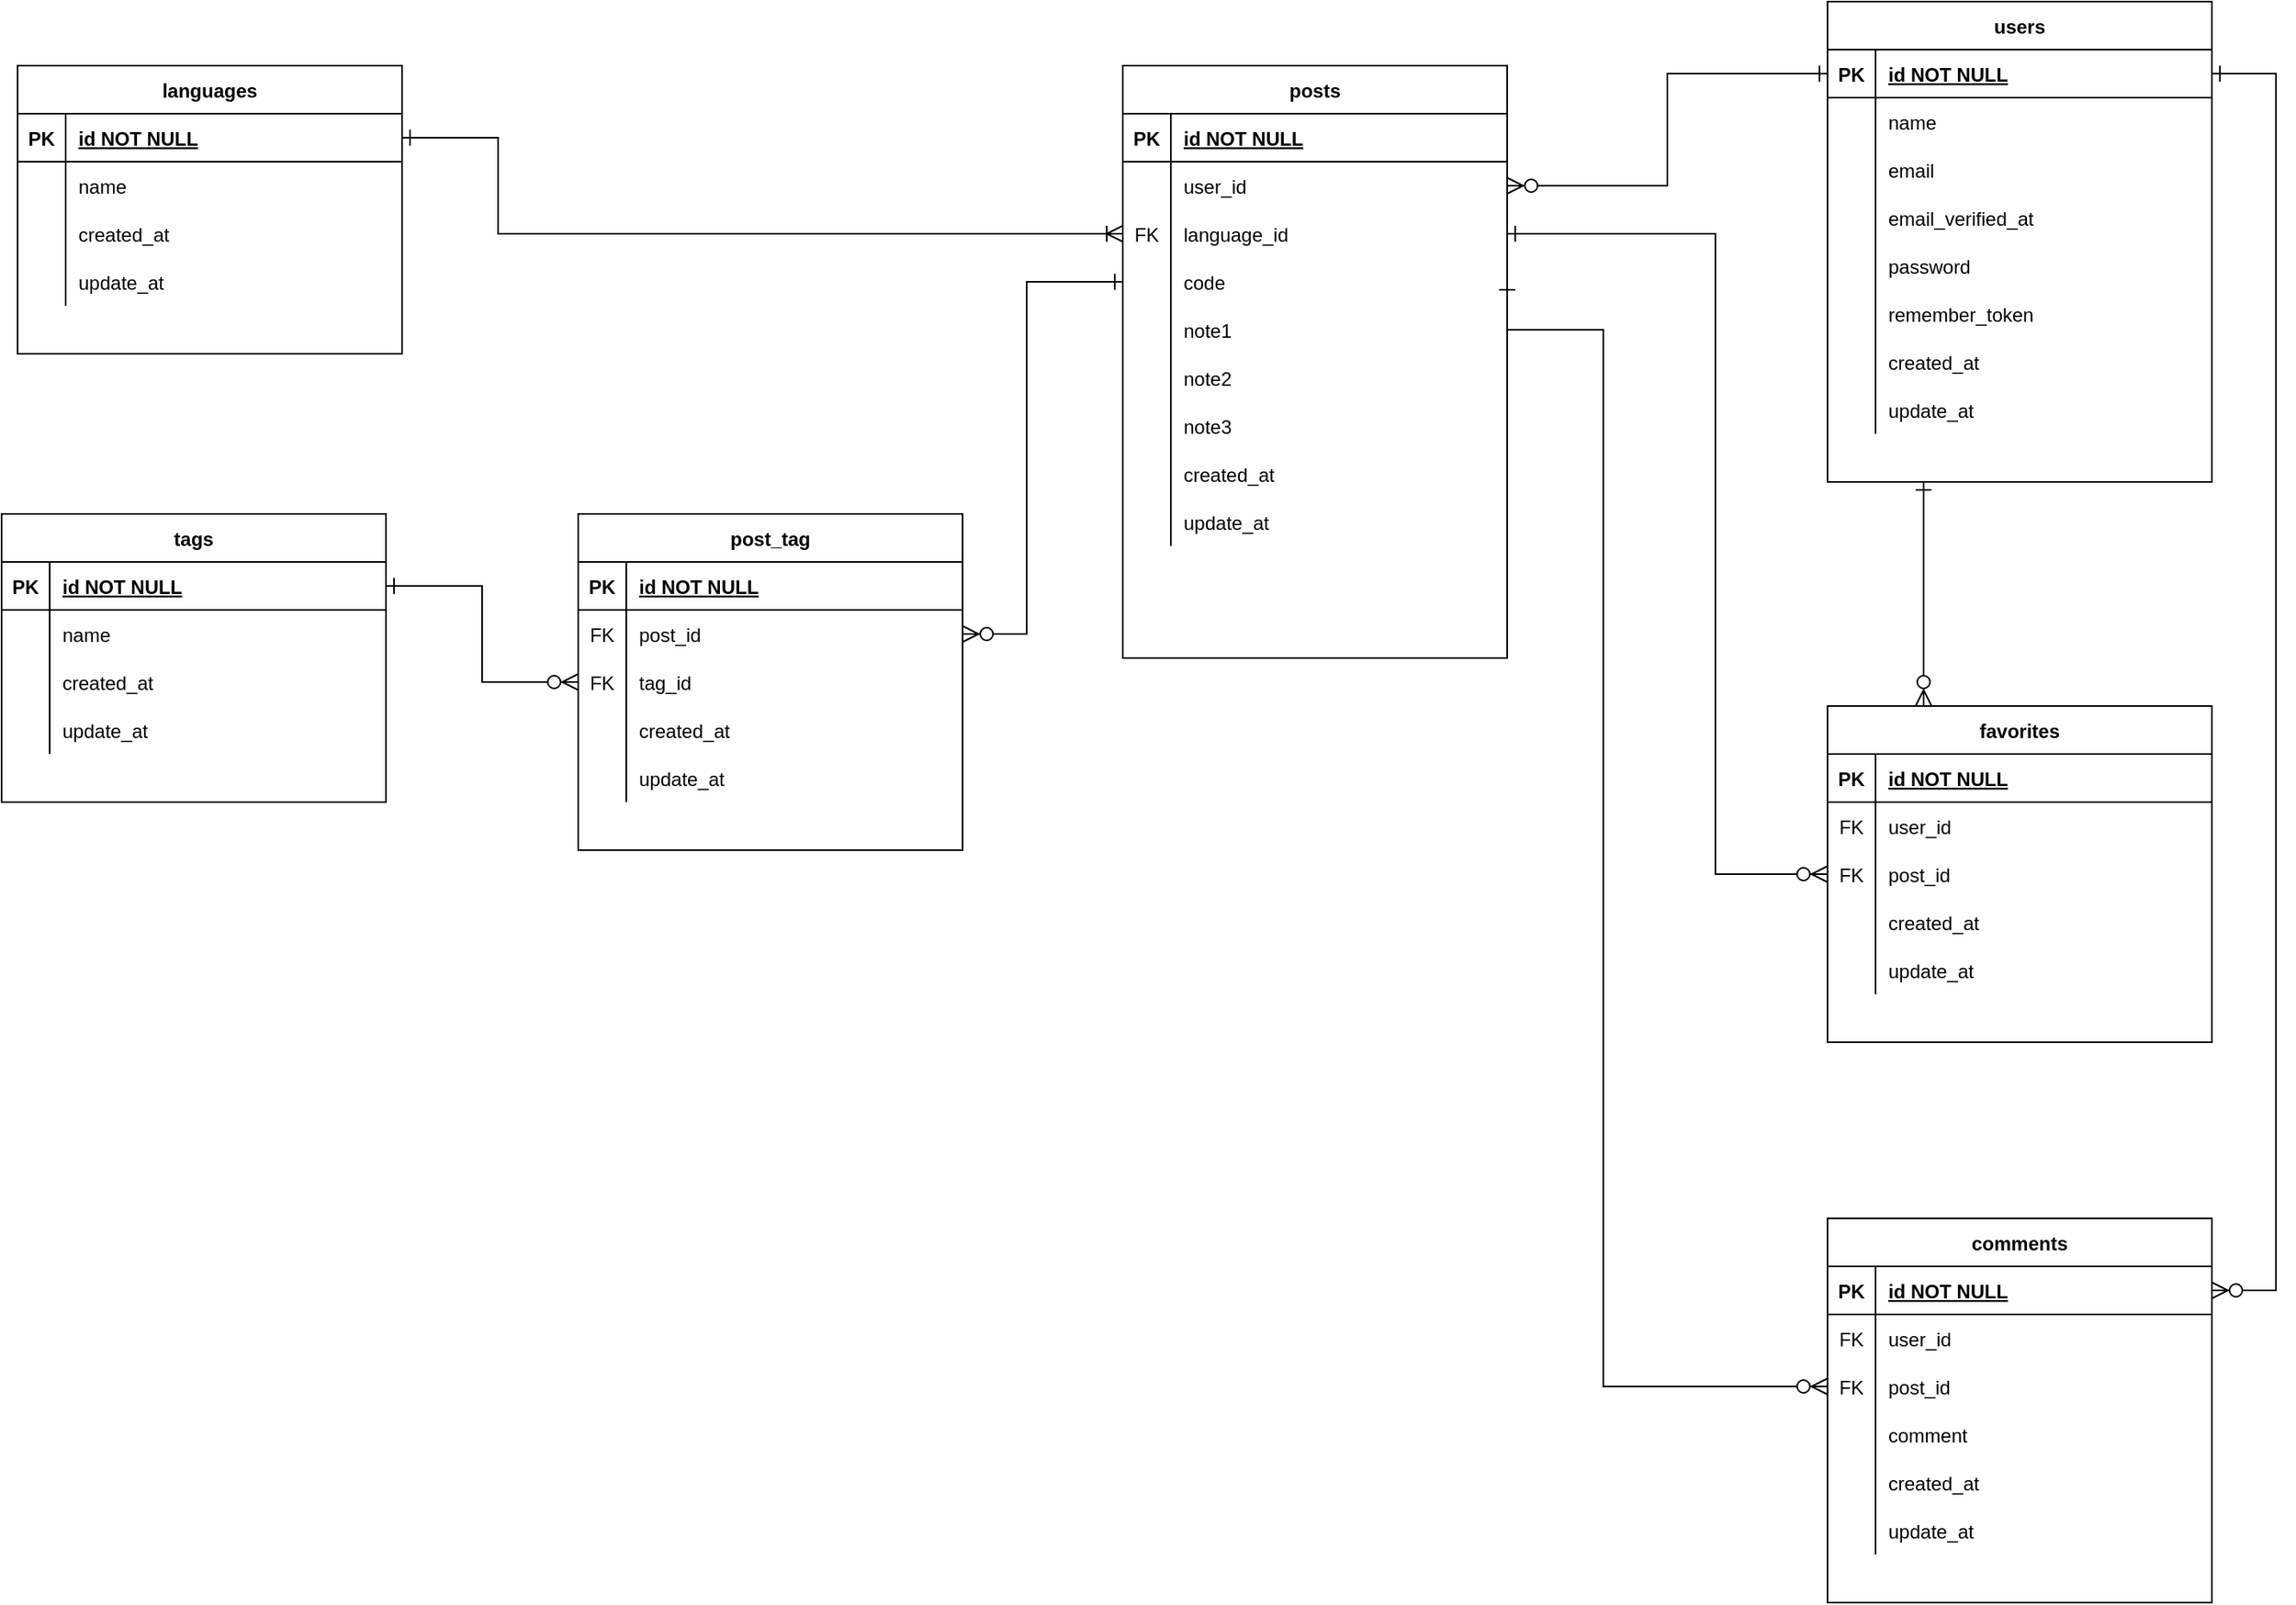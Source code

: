 <mxfile version="14.9.8" type="github">
  <diagram id="R2lEEEUBdFMjLlhIrx00" name="Page-1">
    <mxGraphModel dx="1259" dy="889" grid="1" gridSize="10" guides="1" tooltips="1" connect="1" arrows="1" fold="1" page="1" pageScale="1" pageWidth="3300" pageHeight="4681" math="0" shadow="0" extFonts="Permanent Marker^https://fonts.googleapis.com/css?family=Permanent+Marker">
      <root>
        <mxCell id="0" />
        <mxCell id="1" parent="0" />
        <mxCell id="luMNdFq9stzjh2Ka0eHw-7" value="posts" style="shape=table;startSize=30;container=1;collapsible=1;childLayout=tableLayout;fixedRows=1;rowLines=0;fontStyle=1;align=center;resizeLast=1;" parent="1" vertex="1">
          <mxGeometry x="740" y="80" width="240" height="370" as="geometry" />
        </mxCell>
        <mxCell id="luMNdFq9stzjh2Ka0eHw-8" value="" style="shape=partialRectangle;collapsible=0;dropTarget=0;pointerEvents=0;fillColor=none;points=[[0,0.5],[1,0.5]];portConstraint=eastwest;top=0;left=0;right=0;bottom=1;" parent="luMNdFq9stzjh2Ka0eHw-7" vertex="1">
          <mxGeometry y="30" width="240" height="30" as="geometry" />
        </mxCell>
        <mxCell id="luMNdFq9stzjh2Ka0eHw-9" value="PK" style="shape=partialRectangle;overflow=hidden;connectable=0;fillColor=none;top=0;left=0;bottom=0;right=0;fontStyle=1;" parent="luMNdFq9stzjh2Ka0eHw-8" vertex="1">
          <mxGeometry width="30" height="30" as="geometry" />
        </mxCell>
        <mxCell id="luMNdFq9stzjh2Ka0eHw-10" value="id NOT NULL " style="shape=partialRectangle;overflow=hidden;connectable=0;fillColor=none;top=0;left=0;bottom=0;right=0;align=left;spacingLeft=6;fontStyle=5;" parent="luMNdFq9stzjh2Ka0eHw-8" vertex="1">
          <mxGeometry x="30" width="210" height="30" as="geometry" />
        </mxCell>
        <mxCell id="luMNdFq9stzjh2Ka0eHw-11" value="" style="shape=partialRectangle;collapsible=0;dropTarget=0;pointerEvents=0;fillColor=none;points=[[0,0.5],[1,0.5]];portConstraint=eastwest;top=0;left=0;right=0;bottom=0;" parent="luMNdFq9stzjh2Ka0eHw-7" vertex="1">
          <mxGeometry y="60" width="240" height="30" as="geometry" />
        </mxCell>
        <mxCell id="luMNdFq9stzjh2Ka0eHw-12" value="" style="shape=partialRectangle;overflow=hidden;connectable=0;fillColor=none;top=0;left=0;bottom=0;right=0;" parent="luMNdFq9stzjh2Ka0eHw-11" vertex="1">
          <mxGeometry width="30" height="30" as="geometry" />
        </mxCell>
        <mxCell id="luMNdFq9stzjh2Ka0eHw-13" value="user_id" style="shape=partialRectangle;overflow=hidden;connectable=0;fillColor=none;top=0;left=0;bottom=0;right=0;align=left;spacingLeft=6;" parent="luMNdFq9stzjh2Ka0eHw-11" vertex="1">
          <mxGeometry x="30" width="210" height="30" as="geometry" />
        </mxCell>
        <mxCell id="8IFWMhZdPjhICzUcixx3-1" value="" style="shape=partialRectangle;collapsible=0;dropTarget=0;pointerEvents=0;fillColor=none;points=[[0,0.5],[1,0.5]];portConstraint=eastwest;top=0;left=0;right=0;bottom=0;" parent="luMNdFq9stzjh2Ka0eHw-7" vertex="1">
          <mxGeometry y="90" width="240" height="30" as="geometry" />
        </mxCell>
        <mxCell id="8IFWMhZdPjhICzUcixx3-2" value="FK" style="shape=partialRectangle;overflow=hidden;connectable=0;fillColor=none;top=0;left=0;bottom=0;right=0;" parent="8IFWMhZdPjhICzUcixx3-1" vertex="1">
          <mxGeometry width="30" height="30" as="geometry" />
        </mxCell>
        <mxCell id="8IFWMhZdPjhICzUcixx3-3" value="language_id" style="shape=partialRectangle;overflow=hidden;connectable=0;fillColor=none;top=0;left=0;bottom=0;right=0;align=left;spacingLeft=6;" parent="8IFWMhZdPjhICzUcixx3-1" vertex="1">
          <mxGeometry x="30" width="210" height="30" as="geometry" />
        </mxCell>
        <mxCell id="QqjxY-3kE29Jugi3b9Gs-2" value="" style="shape=partialRectangle;collapsible=0;dropTarget=0;pointerEvents=0;fillColor=none;points=[[0,0.5],[1,0.5]];portConstraint=eastwest;top=0;left=0;right=0;bottom=0;" parent="luMNdFq9stzjh2Ka0eHw-7" vertex="1">
          <mxGeometry y="120" width="240" height="30" as="geometry" />
        </mxCell>
        <mxCell id="QqjxY-3kE29Jugi3b9Gs-3" value="" style="shape=partialRectangle;overflow=hidden;connectable=0;fillColor=none;top=0;left=0;bottom=0;right=0;" parent="QqjxY-3kE29Jugi3b9Gs-2" vertex="1">
          <mxGeometry width="30" height="30" as="geometry" />
        </mxCell>
        <mxCell id="QqjxY-3kE29Jugi3b9Gs-4" value="code" style="shape=partialRectangle;overflow=hidden;connectable=0;fillColor=none;top=0;left=0;bottom=0;right=0;align=left;spacingLeft=6;" parent="QqjxY-3kE29Jugi3b9Gs-2" vertex="1">
          <mxGeometry x="30" width="210" height="30" as="geometry" />
        </mxCell>
        <mxCell id="Wk771OZpYG29FUg7qJ3q-38" value="" style="shape=partialRectangle;collapsible=0;dropTarget=0;pointerEvents=0;fillColor=none;points=[[0,0.5],[1,0.5]];portConstraint=eastwest;top=0;left=0;right=0;bottom=0;" vertex="1" parent="luMNdFq9stzjh2Ka0eHw-7">
          <mxGeometry y="150" width="240" height="30" as="geometry" />
        </mxCell>
        <mxCell id="Wk771OZpYG29FUg7qJ3q-39" value="" style="shape=partialRectangle;overflow=hidden;connectable=0;fillColor=none;top=0;left=0;bottom=0;right=0;" vertex="1" parent="Wk771OZpYG29FUg7qJ3q-38">
          <mxGeometry width="30" height="30" as="geometry" />
        </mxCell>
        <mxCell id="Wk771OZpYG29FUg7qJ3q-40" value="note1" style="shape=partialRectangle;overflow=hidden;connectable=0;fillColor=none;top=0;left=0;bottom=0;right=0;align=left;spacingLeft=6;" vertex="1" parent="Wk771OZpYG29FUg7qJ3q-38">
          <mxGeometry x="30" width="210" height="30" as="geometry" />
        </mxCell>
        <mxCell id="Wk771OZpYG29FUg7qJ3q-71" value="" style="shape=partialRectangle;collapsible=0;dropTarget=0;pointerEvents=0;fillColor=none;points=[[0,0.5],[1,0.5]];portConstraint=eastwest;top=0;left=0;right=0;bottom=0;" vertex="1" parent="luMNdFq9stzjh2Ka0eHw-7">
          <mxGeometry y="180" width="240" height="30" as="geometry" />
        </mxCell>
        <mxCell id="Wk771OZpYG29FUg7qJ3q-72" value="" style="shape=partialRectangle;overflow=hidden;connectable=0;fillColor=none;top=0;left=0;bottom=0;right=0;" vertex="1" parent="Wk771OZpYG29FUg7qJ3q-71">
          <mxGeometry width="30" height="30" as="geometry" />
        </mxCell>
        <mxCell id="Wk771OZpYG29FUg7qJ3q-73" value="note2" style="shape=partialRectangle;overflow=hidden;connectable=0;fillColor=none;top=0;left=0;bottom=0;right=0;align=left;spacingLeft=6;" vertex="1" parent="Wk771OZpYG29FUg7qJ3q-71">
          <mxGeometry x="30" width="210" height="30" as="geometry" />
        </mxCell>
        <mxCell id="Wk771OZpYG29FUg7qJ3q-74" value="" style="shape=partialRectangle;collapsible=0;dropTarget=0;pointerEvents=0;fillColor=none;points=[[0,0.5],[1,0.5]];portConstraint=eastwest;top=0;left=0;right=0;bottom=0;" vertex="1" parent="luMNdFq9stzjh2Ka0eHw-7">
          <mxGeometry y="210" width="240" height="30" as="geometry" />
        </mxCell>
        <mxCell id="Wk771OZpYG29FUg7qJ3q-75" value="" style="shape=partialRectangle;overflow=hidden;connectable=0;fillColor=none;top=0;left=0;bottom=0;right=0;" vertex="1" parent="Wk771OZpYG29FUg7qJ3q-74">
          <mxGeometry width="30" height="30" as="geometry" />
        </mxCell>
        <mxCell id="Wk771OZpYG29FUg7qJ3q-76" value="note3" style="shape=partialRectangle;overflow=hidden;connectable=0;fillColor=none;top=0;left=0;bottom=0;right=0;align=left;spacingLeft=6;" vertex="1" parent="Wk771OZpYG29FUg7qJ3q-74">
          <mxGeometry x="30" width="210" height="30" as="geometry" />
        </mxCell>
        <mxCell id="Wk771OZpYG29FUg7qJ3q-41" value="" style="shape=partialRectangle;collapsible=0;dropTarget=0;pointerEvents=0;fillColor=none;points=[[0,0.5],[1,0.5]];portConstraint=eastwest;top=0;left=0;right=0;bottom=0;" vertex="1" parent="luMNdFq9stzjh2Ka0eHw-7">
          <mxGeometry y="240" width="240" height="30" as="geometry" />
        </mxCell>
        <mxCell id="Wk771OZpYG29FUg7qJ3q-42" value="" style="shape=partialRectangle;overflow=hidden;connectable=0;fillColor=none;top=0;left=0;bottom=0;right=0;" vertex="1" parent="Wk771OZpYG29FUg7qJ3q-41">
          <mxGeometry width="30" height="30" as="geometry" />
        </mxCell>
        <mxCell id="Wk771OZpYG29FUg7qJ3q-43" value="created_at" style="shape=partialRectangle;overflow=hidden;connectable=0;fillColor=none;top=0;left=0;bottom=0;right=0;align=left;spacingLeft=6;" vertex="1" parent="Wk771OZpYG29FUg7qJ3q-41">
          <mxGeometry x="30" width="210" height="30" as="geometry" />
        </mxCell>
        <mxCell id="QqjxY-3kE29Jugi3b9Gs-5" value="" style="shape=partialRectangle;collapsible=0;dropTarget=0;pointerEvents=0;fillColor=none;points=[[0,0.5],[1,0.5]];portConstraint=eastwest;top=0;left=0;right=0;bottom=0;" parent="luMNdFq9stzjh2Ka0eHw-7" vertex="1">
          <mxGeometry y="270" width="240" height="30" as="geometry" />
        </mxCell>
        <mxCell id="QqjxY-3kE29Jugi3b9Gs-6" value="" style="shape=partialRectangle;overflow=hidden;connectable=0;fillColor=none;top=0;left=0;bottom=0;right=0;" parent="QqjxY-3kE29Jugi3b9Gs-5" vertex="1">
          <mxGeometry width="30" height="30" as="geometry" />
        </mxCell>
        <mxCell id="QqjxY-3kE29Jugi3b9Gs-7" value="update_at" style="shape=partialRectangle;overflow=hidden;connectable=0;fillColor=none;top=0;left=0;bottom=0;right=0;align=left;spacingLeft=6;" parent="QqjxY-3kE29Jugi3b9Gs-5" vertex="1">
          <mxGeometry x="30" width="210" height="30" as="geometry" />
        </mxCell>
        <mxCell id="QqjxY-3kE29Jugi3b9Gs-77" value="favorites" style="shape=table;startSize=30;container=1;collapsible=1;childLayout=tableLayout;fixedRows=1;rowLines=0;fontStyle=1;align=center;resizeLast=1;" parent="1" vertex="1">
          <mxGeometry x="1180" y="480" width="240" height="210" as="geometry" />
        </mxCell>
        <mxCell id="QqjxY-3kE29Jugi3b9Gs-78" value="" style="shape=partialRectangle;collapsible=0;dropTarget=0;pointerEvents=0;fillColor=none;top=0;left=0;bottom=1;right=0;points=[[0,0.5],[1,0.5]];portConstraint=eastwest;" parent="QqjxY-3kE29Jugi3b9Gs-77" vertex="1">
          <mxGeometry y="30" width="240" height="30" as="geometry" />
        </mxCell>
        <mxCell id="QqjxY-3kE29Jugi3b9Gs-79" value="PK" style="shape=partialRectangle;connectable=0;fillColor=none;top=0;left=0;bottom=0;right=0;fontStyle=1;overflow=hidden;" parent="QqjxY-3kE29Jugi3b9Gs-78" vertex="1">
          <mxGeometry width="30" height="30" as="geometry" />
        </mxCell>
        <mxCell id="QqjxY-3kE29Jugi3b9Gs-80" value="id NOT NULL" style="shape=partialRectangle;connectable=0;fillColor=none;top=0;left=0;bottom=0;right=0;align=left;spacingLeft=6;fontStyle=5;overflow=hidden;" parent="QqjxY-3kE29Jugi3b9Gs-78" vertex="1">
          <mxGeometry x="30" width="210" height="30" as="geometry" />
        </mxCell>
        <mxCell id="QqjxY-3kE29Jugi3b9Gs-81" value="" style="shape=partialRectangle;collapsible=0;dropTarget=0;pointerEvents=0;fillColor=none;top=0;left=0;bottom=0;right=0;points=[[0,0.5],[1,0.5]];portConstraint=eastwest;" parent="QqjxY-3kE29Jugi3b9Gs-77" vertex="1">
          <mxGeometry y="60" width="240" height="30" as="geometry" />
        </mxCell>
        <mxCell id="QqjxY-3kE29Jugi3b9Gs-82" value="FK" style="shape=partialRectangle;connectable=0;fillColor=none;top=0;left=0;bottom=0;right=0;editable=1;overflow=hidden;" parent="QqjxY-3kE29Jugi3b9Gs-81" vertex="1">
          <mxGeometry width="30" height="30" as="geometry" />
        </mxCell>
        <mxCell id="QqjxY-3kE29Jugi3b9Gs-83" value="user_id" style="shape=partialRectangle;connectable=0;fillColor=none;top=0;left=0;bottom=0;right=0;align=left;spacingLeft=6;overflow=hidden;" parent="QqjxY-3kE29Jugi3b9Gs-81" vertex="1">
          <mxGeometry x="30" width="210" height="30" as="geometry" />
        </mxCell>
        <mxCell id="QqjxY-3kE29Jugi3b9Gs-84" value="" style="shape=partialRectangle;collapsible=0;dropTarget=0;pointerEvents=0;fillColor=none;top=0;left=0;bottom=0;right=0;points=[[0,0.5],[1,0.5]];portConstraint=eastwest;" parent="QqjxY-3kE29Jugi3b9Gs-77" vertex="1">
          <mxGeometry y="90" width="240" height="30" as="geometry" />
        </mxCell>
        <mxCell id="QqjxY-3kE29Jugi3b9Gs-85" value="FK" style="shape=partialRectangle;connectable=0;fillColor=none;top=0;left=0;bottom=0;right=0;editable=1;overflow=hidden;" parent="QqjxY-3kE29Jugi3b9Gs-84" vertex="1">
          <mxGeometry width="30" height="30" as="geometry" />
        </mxCell>
        <mxCell id="QqjxY-3kE29Jugi3b9Gs-86" value="post_id" style="shape=partialRectangle;connectable=0;fillColor=none;top=0;left=0;bottom=0;right=0;align=left;spacingLeft=6;overflow=hidden;" parent="QqjxY-3kE29Jugi3b9Gs-84" vertex="1">
          <mxGeometry x="30" width="210" height="30" as="geometry" />
        </mxCell>
        <mxCell id="QqjxY-3kE29Jugi3b9Gs-105" value="" style="shape=partialRectangle;collapsible=0;dropTarget=0;pointerEvents=0;fillColor=none;top=0;left=0;bottom=0;right=0;points=[[0,0.5],[1,0.5]];portConstraint=eastwest;" parent="QqjxY-3kE29Jugi3b9Gs-77" vertex="1">
          <mxGeometry y="120" width="240" height="30" as="geometry" />
        </mxCell>
        <mxCell id="QqjxY-3kE29Jugi3b9Gs-106" value="" style="shape=partialRectangle;connectable=0;fillColor=none;top=0;left=0;bottom=0;right=0;editable=1;overflow=hidden;" parent="QqjxY-3kE29Jugi3b9Gs-105" vertex="1">
          <mxGeometry width="30" height="30" as="geometry" />
        </mxCell>
        <mxCell id="QqjxY-3kE29Jugi3b9Gs-107" value="created_at" style="shape=partialRectangle;connectable=0;fillColor=none;top=0;left=0;bottom=0;right=0;align=left;spacingLeft=6;overflow=hidden;" parent="QqjxY-3kE29Jugi3b9Gs-105" vertex="1">
          <mxGeometry x="30" width="210" height="30" as="geometry" />
        </mxCell>
        <mxCell id="QqjxY-3kE29Jugi3b9Gs-108" value="" style="shape=partialRectangle;collapsible=0;dropTarget=0;pointerEvents=0;fillColor=none;top=0;left=0;bottom=0;right=0;points=[[0,0.5],[1,0.5]];portConstraint=eastwest;" parent="QqjxY-3kE29Jugi3b9Gs-77" vertex="1">
          <mxGeometry y="150" width="240" height="30" as="geometry" />
        </mxCell>
        <mxCell id="QqjxY-3kE29Jugi3b9Gs-109" value="" style="shape=partialRectangle;connectable=0;fillColor=none;top=0;left=0;bottom=0;right=0;editable=1;overflow=hidden;" parent="QqjxY-3kE29Jugi3b9Gs-108" vertex="1">
          <mxGeometry width="30" height="30" as="geometry" />
        </mxCell>
        <mxCell id="QqjxY-3kE29Jugi3b9Gs-110" value="update_at" style="shape=partialRectangle;connectable=0;fillColor=none;top=0;left=0;bottom=0;right=0;align=left;spacingLeft=6;overflow=hidden;" parent="QqjxY-3kE29Jugi3b9Gs-108" vertex="1">
          <mxGeometry x="30" width="210" height="30" as="geometry" />
        </mxCell>
        <mxCell id="Wk771OZpYG29FUg7qJ3q-68" style="edgeStyle=orthogonalEdgeStyle;rounded=0;orthogonalLoop=1;jettySize=auto;html=1;exitX=0.25;exitY=1;exitDx=0;exitDy=0;entryX=0.25;entryY=0;entryDx=0;entryDy=0;startArrow=ERone;startFill=0;endArrow=ERzeroToMany;endFill=1;startSize=8;endSize=8;" edge="1" parent="1" source="QqjxY-3kE29Jugi3b9Gs-135" target="QqjxY-3kE29Jugi3b9Gs-77">
          <mxGeometry relative="1" as="geometry" />
        </mxCell>
        <mxCell id="QqjxY-3kE29Jugi3b9Gs-135" value="users" style="shape=table;startSize=30;container=1;collapsible=1;childLayout=tableLayout;fixedRows=1;rowLines=0;fontStyle=1;align=center;resizeLast=1;" parent="1" vertex="1">
          <mxGeometry x="1180" y="40" width="240" height="300" as="geometry" />
        </mxCell>
        <mxCell id="QqjxY-3kE29Jugi3b9Gs-136" value="" style="shape=partialRectangle;collapsible=0;dropTarget=0;pointerEvents=0;fillColor=none;top=0;left=0;bottom=1;right=0;points=[[0,0.5],[1,0.5]];portConstraint=eastwest;" parent="QqjxY-3kE29Jugi3b9Gs-135" vertex="1">
          <mxGeometry y="30" width="240" height="30" as="geometry" />
        </mxCell>
        <mxCell id="QqjxY-3kE29Jugi3b9Gs-137" value="PK" style="shape=partialRectangle;connectable=0;fillColor=none;top=0;left=0;bottom=0;right=0;fontStyle=1;overflow=hidden;" parent="QqjxY-3kE29Jugi3b9Gs-136" vertex="1">
          <mxGeometry width="30" height="30" as="geometry" />
        </mxCell>
        <mxCell id="QqjxY-3kE29Jugi3b9Gs-138" value="id NOT NULL" style="shape=partialRectangle;connectable=0;fillColor=none;top=0;left=0;bottom=0;right=0;align=left;spacingLeft=6;fontStyle=5;overflow=hidden;" parent="QqjxY-3kE29Jugi3b9Gs-136" vertex="1">
          <mxGeometry x="30" width="210" height="30" as="geometry" />
        </mxCell>
        <mxCell id="QqjxY-3kE29Jugi3b9Gs-139" value="" style="shape=partialRectangle;collapsible=0;dropTarget=0;pointerEvents=0;fillColor=none;top=0;left=0;bottom=0;right=0;points=[[0,0.5],[1,0.5]];portConstraint=eastwest;" parent="QqjxY-3kE29Jugi3b9Gs-135" vertex="1">
          <mxGeometry y="60" width="240" height="30" as="geometry" />
        </mxCell>
        <mxCell id="QqjxY-3kE29Jugi3b9Gs-140" value="" style="shape=partialRectangle;connectable=0;fillColor=none;top=0;left=0;bottom=0;right=0;editable=1;overflow=hidden;" parent="QqjxY-3kE29Jugi3b9Gs-139" vertex="1">
          <mxGeometry width="30" height="30" as="geometry" />
        </mxCell>
        <mxCell id="QqjxY-3kE29Jugi3b9Gs-141" value="name" style="shape=partialRectangle;connectable=0;fillColor=none;top=0;left=0;bottom=0;right=0;align=left;spacingLeft=6;overflow=hidden;" parent="QqjxY-3kE29Jugi3b9Gs-139" vertex="1">
          <mxGeometry x="30" width="210" height="30" as="geometry" />
        </mxCell>
        <mxCell id="QqjxY-3kE29Jugi3b9Gs-142" value="" style="shape=partialRectangle;collapsible=0;dropTarget=0;pointerEvents=0;fillColor=none;top=0;left=0;bottom=0;right=0;points=[[0,0.5],[1,0.5]];portConstraint=eastwest;" parent="QqjxY-3kE29Jugi3b9Gs-135" vertex="1">
          <mxGeometry y="90" width="240" height="30" as="geometry" />
        </mxCell>
        <mxCell id="QqjxY-3kE29Jugi3b9Gs-143" value="" style="shape=partialRectangle;connectable=0;fillColor=none;top=0;left=0;bottom=0;right=0;editable=1;overflow=hidden;" parent="QqjxY-3kE29Jugi3b9Gs-142" vertex="1">
          <mxGeometry width="30" height="30" as="geometry" />
        </mxCell>
        <mxCell id="QqjxY-3kE29Jugi3b9Gs-144" value="email" style="shape=partialRectangle;connectable=0;fillColor=none;top=0;left=0;bottom=0;right=0;align=left;spacingLeft=6;overflow=hidden;" parent="QqjxY-3kE29Jugi3b9Gs-142" vertex="1">
          <mxGeometry x="30" width="210" height="30" as="geometry" />
        </mxCell>
        <mxCell id="Wk771OZpYG29FUg7qJ3q-1" value="" style="shape=partialRectangle;collapsible=0;dropTarget=0;pointerEvents=0;fillColor=none;top=0;left=0;bottom=0;right=0;points=[[0,0.5],[1,0.5]];portConstraint=eastwest;" vertex="1" parent="QqjxY-3kE29Jugi3b9Gs-135">
          <mxGeometry y="120" width="240" height="30" as="geometry" />
        </mxCell>
        <mxCell id="Wk771OZpYG29FUg7qJ3q-2" value="" style="shape=partialRectangle;connectable=0;fillColor=none;top=0;left=0;bottom=0;right=0;editable=1;overflow=hidden;" vertex="1" parent="Wk771OZpYG29FUg7qJ3q-1">
          <mxGeometry width="30" height="30" as="geometry" />
        </mxCell>
        <mxCell id="Wk771OZpYG29FUg7qJ3q-3" value="email_verified_at" style="shape=partialRectangle;connectable=0;fillColor=none;top=0;left=0;bottom=0;right=0;align=left;spacingLeft=6;overflow=hidden;" vertex="1" parent="Wk771OZpYG29FUg7qJ3q-1">
          <mxGeometry x="30" width="210" height="30" as="geometry" />
        </mxCell>
        <mxCell id="Wk771OZpYG29FUg7qJ3q-4" value="" style="shape=partialRectangle;collapsible=0;dropTarget=0;pointerEvents=0;fillColor=none;top=0;left=0;bottom=0;right=0;points=[[0,0.5],[1,0.5]];portConstraint=eastwest;" vertex="1" parent="QqjxY-3kE29Jugi3b9Gs-135">
          <mxGeometry y="150" width="240" height="30" as="geometry" />
        </mxCell>
        <mxCell id="Wk771OZpYG29FUg7qJ3q-5" value="" style="shape=partialRectangle;connectable=0;fillColor=none;top=0;left=0;bottom=0;right=0;editable=1;overflow=hidden;" vertex="1" parent="Wk771OZpYG29FUg7qJ3q-4">
          <mxGeometry width="30" height="30" as="geometry" />
        </mxCell>
        <mxCell id="Wk771OZpYG29FUg7qJ3q-6" value="password" style="shape=partialRectangle;connectable=0;fillColor=none;top=0;left=0;bottom=0;right=0;align=left;spacingLeft=6;overflow=hidden;" vertex="1" parent="Wk771OZpYG29FUg7qJ3q-4">
          <mxGeometry x="30" width="210" height="30" as="geometry" />
        </mxCell>
        <mxCell id="Wk771OZpYG29FUg7qJ3q-7" value="" style="shape=partialRectangle;collapsible=0;dropTarget=0;pointerEvents=0;fillColor=none;top=0;left=0;bottom=0;right=0;points=[[0,0.5],[1,0.5]];portConstraint=eastwest;" vertex="1" parent="QqjxY-3kE29Jugi3b9Gs-135">
          <mxGeometry y="180" width="240" height="30" as="geometry" />
        </mxCell>
        <mxCell id="Wk771OZpYG29FUg7qJ3q-8" value="" style="shape=partialRectangle;connectable=0;fillColor=none;top=0;left=0;bottom=0;right=0;editable=1;overflow=hidden;" vertex="1" parent="Wk771OZpYG29FUg7qJ3q-7">
          <mxGeometry width="30" height="30" as="geometry" />
        </mxCell>
        <mxCell id="Wk771OZpYG29FUg7qJ3q-9" value="remember_token" style="shape=partialRectangle;connectable=0;fillColor=none;top=0;left=0;bottom=0;right=0;align=left;spacingLeft=6;overflow=hidden;" vertex="1" parent="Wk771OZpYG29FUg7qJ3q-7">
          <mxGeometry x="30" width="210" height="30" as="geometry" />
        </mxCell>
        <mxCell id="QqjxY-3kE29Jugi3b9Gs-145" value="" style="shape=partialRectangle;collapsible=0;dropTarget=0;pointerEvents=0;fillColor=none;top=0;left=0;bottom=0;right=0;points=[[0,0.5],[1,0.5]];portConstraint=eastwest;" parent="QqjxY-3kE29Jugi3b9Gs-135" vertex="1">
          <mxGeometry y="210" width="240" height="30" as="geometry" />
        </mxCell>
        <mxCell id="QqjxY-3kE29Jugi3b9Gs-146" value="" style="shape=partialRectangle;connectable=0;fillColor=none;top=0;left=0;bottom=0;right=0;editable=1;overflow=hidden;" parent="QqjxY-3kE29Jugi3b9Gs-145" vertex="1">
          <mxGeometry width="30" height="30" as="geometry" />
        </mxCell>
        <mxCell id="QqjxY-3kE29Jugi3b9Gs-147" value="created_at" style="shape=partialRectangle;connectable=0;fillColor=none;top=0;left=0;bottom=0;right=0;align=left;spacingLeft=6;overflow=hidden;" parent="QqjxY-3kE29Jugi3b9Gs-145" vertex="1">
          <mxGeometry x="30" width="210" height="30" as="geometry" />
        </mxCell>
        <mxCell id="QqjxY-3kE29Jugi3b9Gs-148" value="" style="shape=partialRectangle;collapsible=0;dropTarget=0;pointerEvents=0;fillColor=none;top=0;left=0;bottom=0;right=0;points=[[0,0.5],[1,0.5]];portConstraint=eastwest;" parent="QqjxY-3kE29Jugi3b9Gs-135" vertex="1">
          <mxGeometry y="240" width="240" height="30" as="geometry" />
        </mxCell>
        <mxCell id="QqjxY-3kE29Jugi3b9Gs-149" value="" style="shape=partialRectangle;connectable=0;fillColor=none;top=0;left=0;bottom=0;right=0;editable=1;overflow=hidden;" parent="QqjxY-3kE29Jugi3b9Gs-148" vertex="1">
          <mxGeometry width="30" height="30" as="geometry" />
        </mxCell>
        <mxCell id="QqjxY-3kE29Jugi3b9Gs-150" value="update_at" style="shape=partialRectangle;connectable=0;fillColor=none;top=0;left=0;bottom=0;right=0;align=left;spacingLeft=6;overflow=hidden;" parent="QqjxY-3kE29Jugi3b9Gs-148" vertex="1">
          <mxGeometry x="30" width="210" height="30" as="geometry" />
        </mxCell>
        <mxCell id="Wk771OZpYG29FUg7qJ3q-10" style="edgeStyle=orthogonalEdgeStyle;rounded=0;orthogonalLoop=1;jettySize=auto;html=1;exitX=0;exitY=0.5;exitDx=0;exitDy=0;entryX=1;entryY=0.5;entryDx=0;entryDy=0;endSize=8;startSize=8;endArrow=ERzeroToMany;endFill=1;startArrow=ERone;startFill=0;" edge="1" parent="1" source="QqjxY-3kE29Jugi3b9Gs-136" target="luMNdFq9stzjh2Ka0eHw-11">
          <mxGeometry relative="1" as="geometry" />
        </mxCell>
        <mxCell id="Wk771OZpYG29FUg7qJ3q-17" value="languages" style="shape=table;startSize=30;container=1;collapsible=1;childLayout=tableLayout;fixedRows=1;rowLines=0;fontStyle=1;align=center;resizeLast=1;" vertex="1" parent="1">
          <mxGeometry x="50" y="80" width="240" height="180" as="geometry" />
        </mxCell>
        <mxCell id="Wk771OZpYG29FUg7qJ3q-18" value="" style="shape=partialRectangle;collapsible=0;dropTarget=0;pointerEvents=0;fillColor=none;top=0;left=0;bottom=1;right=0;points=[[0,0.5],[1,0.5]];portConstraint=eastwest;" vertex="1" parent="Wk771OZpYG29FUg7qJ3q-17">
          <mxGeometry y="30" width="240" height="30" as="geometry" />
        </mxCell>
        <mxCell id="Wk771OZpYG29FUg7qJ3q-19" value="PK" style="shape=partialRectangle;connectable=0;fillColor=none;top=0;left=0;bottom=0;right=0;fontStyle=1;overflow=hidden;" vertex="1" parent="Wk771OZpYG29FUg7qJ3q-18">
          <mxGeometry width="30" height="30" as="geometry" />
        </mxCell>
        <mxCell id="Wk771OZpYG29FUg7qJ3q-20" value="id NOT NULL" style="shape=partialRectangle;connectable=0;fillColor=none;top=0;left=0;bottom=0;right=0;align=left;spacingLeft=6;fontStyle=5;overflow=hidden;" vertex="1" parent="Wk771OZpYG29FUg7qJ3q-18">
          <mxGeometry x="30" width="210" height="30" as="geometry" />
        </mxCell>
        <mxCell id="Wk771OZpYG29FUg7qJ3q-21" value="" style="shape=partialRectangle;collapsible=0;dropTarget=0;pointerEvents=0;fillColor=none;top=0;left=0;bottom=0;right=0;points=[[0,0.5],[1,0.5]];portConstraint=eastwest;" vertex="1" parent="Wk771OZpYG29FUg7qJ3q-17">
          <mxGeometry y="60" width="240" height="30" as="geometry" />
        </mxCell>
        <mxCell id="Wk771OZpYG29FUg7qJ3q-22" value="" style="shape=partialRectangle;connectable=0;fillColor=none;top=0;left=0;bottom=0;right=0;editable=1;overflow=hidden;" vertex="1" parent="Wk771OZpYG29FUg7qJ3q-21">
          <mxGeometry width="30" height="30" as="geometry" />
        </mxCell>
        <mxCell id="Wk771OZpYG29FUg7qJ3q-23" value="name" style="shape=partialRectangle;connectable=0;fillColor=none;top=0;left=0;bottom=0;right=0;align=left;spacingLeft=6;overflow=hidden;" vertex="1" parent="Wk771OZpYG29FUg7qJ3q-21">
          <mxGeometry x="30" width="210" height="30" as="geometry" />
        </mxCell>
        <mxCell id="Wk771OZpYG29FUg7qJ3q-27" value="" style="shape=partialRectangle;collapsible=0;dropTarget=0;pointerEvents=0;fillColor=none;top=0;left=0;bottom=0;right=0;points=[[0,0.5],[1,0.5]];portConstraint=eastwest;" vertex="1" parent="Wk771OZpYG29FUg7qJ3q-17">
          <mxGeometry y="90" width="240" height="30" as="geometry" />
        </mxCell>
        <mxCell id="Wk771OZpYG29FUg7qJ3q-28" value="" style="shape=partialRectangle;connectable=0;fillColor=none;top=0;left=0;bottom=0;right=0;editable=1;overflow=hidden;" vertex="1" parent="Wk771OZpYG29FUg7qJ3q-27">
          <mxGeometry width="30" height="30" as="geometry" />
        </mxCell>
        <mxCell id="Wk771OZpYG29FUg7qJ3q-29" value="created_at" style="shape=partialRectangle;connectable=0;fillColor=none;top=0;left=0;bottom=0;right=0;align=left;spacingLeft=6;overflow=hidden;" vertex="1" parent="Wk771OZpYG29FUg7qJ3q-27">
          <mxGeometry x="30" width="210" height="30" as="geometry" />
        </mxCell>
        <mxCell id="Wk771OZpYG29FUg7qJ3q-30" value="" style="shape=partialRectangle;collapsible=0;dropTarget=0;pointerEvents=0;fillColor=none;top=0;left=0;bottom=0;right=0;points=[[0,0.5],[1,0.5]];portConstraint=eastwest;" vertex="1" parent="Wk771OZpYG29FUg7qJ3q-17">
          <mxGeometry y="120" width="240" height="30" as="geometry" />
        </mxCell>
        <mxCell id="Wk771OZpYG29FUg7qJ3q-31" value="" style="shape=partialRectangle;connectable=0;fillColor=none;top=0;left=0;bottom=0;right=0;editable=1;overflow=hidden;" vertex="1" parent="Wk771OZpYG29FUg7qJ3q-30">
          <mxGeometry width="30" height="30" as="geometry" />
        </mxCell>
        <mxCell id="Wk771OZpYG29FUg7qJ3q-32" value="update_at" style="shape=partialRectangle;connectable=0;fillColor=none;top=0;left=0;bottom=0;right=0;align=left;spacingLeft=6;overflow=hidden;" vertex="1" parent="Wk771OZpYG29FUg7qJ3q-30">
          <mxGeometry x="30" width="210" height="30" as="geometry" />
        </mxCell>
        <mxCell id="Wk771OZpYG29FUg7qJ3q-33" style="edgeStyle=orthogonalEdgeStyle;rounded=0;orthogonalLoop=1;jettySize=auto;html=1;exitX=1;exitY=0.5;exitDx=0;exitDy=0;entryX=0;entryY=0.5;entryDx=0;entryDy=0;startArrow=ERone;startFill=0;endArrow=ERoneToMany;endFill=0;startSize=8;endSize=8;" edge="1" parent="1" source="Wk771OZpYG29FUg7qJ3q-18" target="8IFWMhZdPjhICzUcixx3-1">
          <mxGeometry relative="1" as="geometry">
            <Array as="points">
              <mxPoint x="350" y="125" />
              <mxPoint x="350" y="185" />
            </Array>
          </mxGeometry>
        </mxCell>
        <mxCell id="Wk771OZpYG29FUg7qJ3q-47" value="comments" style="shape=table;startSize=30;container=1;collapsible=1;childLayout=tableLayout;fixedRows=1;rowLines=0;fontStyle=1;align=center;resizeLast=1;" vertex="1" parent="1">
          <mxGeometry x="1180" y="800" width="240" height="240" as="geometry" />
        </mxCell>
        <mxCell id="Wk771OZpYG29FUg7qJ3q-48" value="" style="shape=partialRectangle;collapsible=0;dropTarget=0;pointerEvents=0;fillColor=none;top=0;left=0;bottom=1;right=0;points=[[0,0.5],[1,0.5]];portConstraint=eastwest;" vertex="1" parent="Wk771OZpYG29FUg7qJ3q-47">
          <mxGeometry y="30" width="240" height="30" as="geometry" />
        </mxCell>
        <mxCell id="Wk771OZpYG29FUg7qJ3q-49" value="PK" style="shape=partialRectangle;connectable=0;fillColor=none;top=0;left=0;bottom=0;right=0;fontStyle=1;overflow=hidden;" vertex="1" parent="Wk771OZpYG29FUg7qJ3q-48">
          <mxGeometry width="30" height="30" as="geometry" />
        </mxCell>
        <mxCell id="Wk771OZpYG29FUg7qJ3q-50" value="id NOT NULL" style="shape=partialRectangle;connectable=0;fillColor=none;top=0;left=0;bottom=0;right=0;align=left;spacingLeft=6;fontStyle=5;overflow=hidden;" vertex="1" parent="Wk771OZpYG29FUg7qJ3q-48">
          <mxGeometry x="30" width="210" height="30" as="geometry" />
        </mxCell>
        <mxCell id="Wk771OZpYG29FUg7qJ3q-51" value="" style="shape=partialRectangle;collapsible=0;dropTarget=0;pointerEvents=0;fillColor=none;top=0;left=0;bottom=0;right=0;points=[[0,0.5],[1,0.5]];portConstraint=eastwest;" vertex="1" parent="Wk771OZpYG29FUg7qJ3q-47">
          <mxGeometry y="60" width="240" height="30" as="geometry" />
        </mxCell>
        <mxCell id="Wk771OZpYG29FUg7qJ3q-52" value="FK" style="shape=partialRectangle;connectable=0;fillColor=none;top=0;left=0;bottom=0;right=0;editable=1;overflow=hidden;" vertex="1" parent="Wk771OZpYG29FUg7qJ3q-51">
          <mxGeometry width="30" height="30" as="geometry" />
        </mxCell>
        <mxCell id="Wk771OZpYG29FUg7qJ3q-53" value="user_id" style="shape=partialRectangle;connectable=0;fillColor=none;top=0;left=0;bottom=0;right=0;align=left;spacingLeft=6;overflow=hidden;" vertex="1" parent="Wk771OZpYG29FUg7qJ3q-51">
          <mxGeometry x="30" width="210" height="30" as="geometry" />
        </mxCell>
        <mxCell id="Wk771OZpYG29FUg7qJ3q-54" value="" style="shape=partialRectangle;collapsible=0;dropTarget=0;pointerEvents=0;fillColor=none;top=0;left=0;bottom=0;right=0;points=[[0,0.5],[1,0.5]];portConstraint=eastwest;" vertex="1" parent="Wk771OZpYG29FUg7qJ3q-47">
          <mxGeometry y="90" width="240" height="30" as="geometry" />
        </mxCell>
        <mxCell id="Wk771OZpYG29FUg7qJ3q-55" value="FK" style="shape=partialRectangle;connectable=0;fillColor=none;top=0;left=0;bottom=0;right=0;editable=1;overflow=hidden;" vertex="1" parent="Wk771OZpYG29FUg7qJ3q-54">
          <mxGeometry width="30" height="30" as="geometry" />
        </mxCell>
        <mxCell id="Wk771OZpYG29FUg7qJ3q-56" value="post_id" style="shape=partialRectangle;connectable=0;fillColor=none;top=0;left=0;bottom=0;right=0;align=left;spacingLeft=6;overflow=hidden;" vertex="1" parent="Wk771OZpYG29FUg7qJ3q-54">
          <mxGeometry x="30" width="210" height="30" as="geometry" />
        </mxCell>
        <mxCell id="Wk771OZpYG29FUg7qJ3q-57" value="" style="shape=partialRectangle;collapsible=0;dropTarget=0;pointerEvents=0;fillColor=none;top=0;left=0;bottom=0;right=0;points=[[0,0.5],[1,0.5]];portConstraint=eastwest;" vertex="1" parent="Wk771OZpYG29FUg7qJ3q-47">
          <mxGeometry y="120" width="240" height="30" as="geometry" />
        </mxCell>
        <mxCell id="Wk771OZpYG29FUg7qJ3q-58" value="" style="shape=partialRectangle;connectable=0;fillColor=none;top=0;left=0;bottom=0;right=0;editable=1;overflow=hidden;" vertex="1" parent="Wk771OZpYG29FUg7qJ3q-57">
          <mxGeometry width="30" height="30" as="geometry" />
        </mxCell>
        <mxCell id="Wk771OZpYG29FUg7qJ3q-59" value="comment" style="shape=partialRectangle;connectable=0;fillColor=none;top=0;left=0;bottom=0;right=0;align=left;spacingLeft=6;overflow=hidden;" vertex="1" parent="Wk771OZpYG29FUg7qJ3q-57">
          <mxGeometry x="30" width="210" height="30" as="geometry" />
        </mxCell>
        <mxCell id="Wk771OZpYG29FUg7qJ3q-60" value="" style="shape=partialRectangle;collapsible=0;dropTarget=0;pointerEvents=0;fillColor=none;top=0;left=0;bottom=0;right=0;points=[[0,0.5],[1,0.5]];portConstraint=eastwest;" vertex="1" parent="Wk771OZpYG29FUg7qJ3q-47">
          <mxGeometry y="150" width="240" height="30" as="geometry" />
        </mxCell>
        <mxCell id="Wk771OZpYG29FUg7qJ3q-61" value="" style="shape=partialRectangle;connectable=0;fillColor=none;top=0;left=0;bottom=0;right=0;editable=1;overflow=hidden;" vertex="1" parent="Wk771OZpYG29FUg7qJ3q-60">
          <mxGeometry width="30" height="30" as="geometry" />
        </mxCell>
        <mxCell id="Wk771OZpYG29FUg7qJ3q-62" value="created_at" style="shape=partialRectangle;connectable=0;fillColor=none;top=0;left=0;bottom=0;right=0;align=left;spacingLeft=6;overflow=hidden;" vertex="1" parent="Wk771OZpYG29FUg7qJ3q-60">
          <mxGeometry x="30" width="210" height="30" as="geometry" />
        </mxCell>
        <mxCell id="Wk771OZpYG29FUg7qJ3q-63" value="" style="shape=partialRectangle;collapsible=0;dropTarget=0;pointerEvents=0;fillColor=none;top=0;left=0;bottom=0;right=0;points=[[0,0.5],[1,0.5]];portConstraint=eastwest;" vertex="1" parent="Wk771OZpYG29FUg7qJ3q-47">
          <mxGeometry y="180" width="240" height="30" as="geometry" />
        </mxCell>
        <mxCell id="Wk771OZpYG29FUg7qJ3q-64" value="" style="shape=partialRectangle;connectable=0;fillColor=none;top=0;left=0;bottom=0;right=0;editable=1;overflow=hidden;" vertex="1" parent="Wk771OZpYG29FUg7qJ3q-63">
          <mxGeometry width="30" height="30" as="geometry" />
        </mxCell>
        <mxCell id="Wk771OZpYG29FUg7qJ3q-65" value="update_at" style="shape=partialRectangle;connectable=0;fillColor=none;top=0;left=0;bottom=0;right=0;align=left;spacingLeft=6;overflow=hidden;" vertex="1" parent="Wk771OZpYG29FUg7qJ3q-63">
          <mxGeometry x="30" width="210" height="30" as="geometry" />
        </mxCell>
        <mxCell id="Wk771OZpYG29FUg7qJ3q-67" style="edgeStyle=orthogonalEdgeStyle;rounded=0;orthogonalLoop=1;jettySize=auto;html=1;exitX=1;exitY=0.5;exitDx=0;exitDy=0;entryX=0;entryY=0.5;entryDx=0;entryDy=0;startArrow=ERone;startFill=0;endArrow=ERzeroToMany;endFill=1;startSize=8;endSize=8;" edge="1" parent="1" source="8IFWMhZdPjhICzUcixx3-1" target="QqjxY-3kE29Jugi3b9Gs-84">
          <mxGeometry relative="1" as="geometry">
            <Array as="points">
              <mxPoint x="1110" y="185" />
              <mxPoint x="1110" y="585" />
            </Array>
          </mxGeometry>
        </mxCell>
        <mxCell id="Wk771OZpYG29FUg7qJ3q-69" style="edgeStyle=orthogonalEdgeStyle;rounded=0;orthogonalLoop=1;jettySize=auto;html=1;exitX=1;exitY=0.5;exitDx=0;exitDy=0;entryX=0;entryY=0.5;entryDx=0;entryDy=0;startArrow=ERone;startFill=0;endArrow=ERzeroToMany;endFill=1;startSize=8;endSize=8;" edge="1" parent="1" source="QqjxY-3kE29Jugi3b9Gs-2" target="Wk771OZpYG29FUg7qJ3q-54">
          <mxGeometry relative="1" as="geometry">
            <Array as="points">
              <mxPoint x="980" y="245" />
              <mxPoint x="1040" y="245" />
              <mxPoint x="1040" y="905" />
            </Array>
          </mxGeometry>
        </mxCell>
        <mxCell id="Wk771OZpYG29FUg7qJ3q-70" style="edgeStyle=orthogonalEdgeStyle;rounded=0;orthogonalLoop=1;jettySize=auto;html=1;exitX=1;exitY=0.5;exitDx=0;exitDy=0;entryX=1;entryY=0.5;entryDx=0;entryDy=0;startArrow=ERone;startFill=0;endArrow=ERzeroToMany;endFill=1;startSize=8;endSize=8;" edge="1" parent="1" source="QqjxY-3kE29Jugi3b9Gs-136" target="Wk771OZpYG29FUg7qJ3q-48">
          <mxGeometry relative="1" as="geometry">
            <Array as="points">
              <mxPoint x="1460" y="85" />
              <mxPoint x="1460" y="845" />
            </Array>
          </mxGeometry>
        </mxCell>
        <mxCell id="Wk771OZpYG29FUg7qJ3q-77" value="tags" style="shape=table;startSize=30;container=1;collapsible=1;childLayout=tableLayout;fixedRows=1;rowLines=0;fontStyle=1;align=center;resizeLast=1;" vertex="1" parent="1">
          <mxGeometry x="40" y="360" width="240" height="180" as="geometry" />
        </mxCell>
        <mxCell id="Wk771OZpYG29FUg7qJ3q-78" value="" style="shape=partialRectangle;collapsible=0;dropTarget=0;pointerEvents=0;fillColor=none;top=0;left=0;bottom=1;right=0;points=[[0,0.5],[1,0.5]];portConstraint=eastwest;" vertex="1" parent="Wk771OZpYG29FUg7qJ3q-77">
          <mxGeometry y="30" width="240" height="30" as="geometry" />
        </mxCell>
        <mxCell id="Wk771OZpYG29FUg7qJ3q-79" value="PK" style="shape=partialRectangle;connectable=0;fillColor=none;top=0;left=0;bottom=0;right=0;fontStyle=1;overflow=hidden;" vertex="1" parent="Wk771OZpYG29FUg7qJ3q-78">
          <mxGeometry width="30" height="30" as="geometry" />
        </mxCell>
        <mxCell id="Wk771OZpYG29FUg7qJ3q-80" value="id NOT NULL" style="shape=partialRectangle;connectable=0;fillColor=none;top=0;left=0;bottom=0;right=0;align=left;spacingLeft=6;fontStyle=5;overflow=hidden;" vertex="1" parent="Wk771OZpYG29FUg7qJ3q-78">
          <mxGeometry x="30" width="210" height="30" as="geometry" />
        </mxCell>
        <mxCell id="Wk771OZpYG29FUg7qJ3q-84" value="" style="shape=partialRectangle;collapsible=0;dropTarget=0;pointerEvents=0;fillColor=none;top=0;left=0;bottom=0;right=0;points=[[0,0.5],[1,0.5]];portConstraint=eastwest;" vertex="1" parent="Wk771OZpYG29FUg7qJ3q-77">
          <mxGeometry y="60" width="240" height="30" as="geometry" />
        </mxCell>
        <mxCell id="Wk771OZpYG29FUg7qJ3q-85" value="" style="shape=partialRectangle;connectable=0;fillColor=none;top=0;left=0;bottom=0;right=0;editable=1;overflow=hidden;" vertex="1" parent="Wk771OZpYG29FUg7qJ3q-84">
          <mxGeometry width="30" height="30" as="geometry" />
        </mxCell>
        <mxCell id="Wk771OZpYG29FUg7qJ3q-86" value="name" style="shape=partialRectangle;connectable=0;fillColor=none;top=0;left=0;bottom=0;right=0;align=left;spacingLeft=6;overflow=hidden;" vertex="1" parent="Wk771OZpYG29FUg7qJ3q-84">
          <mxGeometry x="30" width="210" height="30" as="geometry" />
        </mxCell>
        <mxCell id="Wk771OZpYG29FUg7qJ3q-87" value="" style="shape=partialRectangle;collapsible=0;dropTarget=0;pointerEvents=0;fillColor=none;top=0;left=0;bottom=0;right=0;points=[[0,0.5],[1,0.5]];portConstraint=eastwest;" vertex="1" parent="Wk771OZpYG29FUg7qJ3q-77">
          <mxGeometry y="90" width="240" height="30" as="geometry" />
        </mxCell>
        <mxCell id="Wk771OZpYG29FUg7qJ3q-88" value="" style="shape=partialRectangle;connectable=0;fillColor=none;top=0;left=0;bottom=0;right=0;editable=1;overflow=hidden;" vertex="1" parent="Wk771OZpYG29FUg7qJ3q-87">
          <mxGeometry width="30" height="30" as="geometry" />
        </mxCell>
        <mxCell id="Wk771OZpYG29FUg7qJ3q-89" value="created_at" style="shape=partialRectangle;connectable=0;fillColor=none;top=0;left=0;bottom=0;right=0;align=left;spacingLeft=6;overflow=hidden;" vertex="1" parent="Wk771OZpYG29FUg7qJ3q-87">
          <mxGeometry x="30" width="210" height="30" as="geometry" />
        </mxCell>
        <mxCell id="Wk771OZpYG29FUg7qJ3q-90" value="" style="shape=partialRectangle;collapsible=0;dropTarget=0;pointerEvents=0;fillColor=none;top=0;left=0;bottom=0;right=0;points=[[0,0.5],[1,0.5]];portConstraint=eastwest;" vertex="1" parent="Wk771OZpYG29FUg7qJ3q-77">
          <mxGeometry y="120" width="240" height="30" as="geometry" />
        </mxCell>
        <mxCell id="Wk771OZpYG29FUg7qJ3q-91" value="" style="shape=partialRectangle;connectable=0;fillColor=none;top=0;left=0;bottom=0;right=0;editable=1;overflow=hidden;" vertex="1" parent="Wk771OZpYG29FUg7qJ3q-90">
          <mxGeometry width="30" height="30" as="geometry" />
        </mxCell>
        <mxCell id="Wk771OZpYG29FUg7qJ3q-92" value="update_at" style="shape=partialRectangle;connectable=0;fillColor=none;top=0;left=0;bottom=0;right=0;align=left;spacingLeft=6;overflow=hidden;" vertex="1" parent="Wk771OZpYG29FUg7qJ3q-90">
          <mxGeometry x="30" width="210" height="30" as="geometry" />
        </mxCell>
        <mxCell id="Wk771OZpYG29FUg7qJ3q-93" style="edgeStyle=orthogonalEdgeStyle;rounded=0;orthogonalLoop=1;jettySize=auto;html=1;exitX=1;exitY=0.5;exitDx=0;exitDy=0;startArrow=ERone;startFill=0;endArrow=ERzeroToMany;endFill=1;startSize=8;endSize=8;" edge="1" parent="1" source="Wk771OZpYG29FUg7qJ3q-78" target="Wk771OZpYG29FUg7qJ3q-124">
          <mxGeometry relative="1" as="geometry">
            <mxPoint x="400.0" y="465.0" as="targetPoint" />
          </mxGeometry>
        </mxCell>
        <mxCell id="Wk771OZpYG29FUg7qJ3q-94" style="edgeStyle=orthogonalEdgeStyle;rounded=0;orthogonalLoop=1;jettySize=auto;html=1;exitX=0;exitY=0.5;exitDx=0;exitDy=0;startArrow=ERone;startFill=0;endArrow=ERzeroToMany;endFill=1;startSize=8;endSize=8;" edge="1" parent="1" target="Wk771OZpYG29FUg7qJ3q-121">
          <mxGeometry relative="1" as="geometry">
            <mxPoint x="740" y="215" as="sourcePoint" />
            <mxPoint x="640" y="420.0" as="targetPoint" />
            <Array as="points">
              <mxPoint x="680" y="215" />
              <mxPoint x="680" y="435" />
            </Array>
          </mxGeometry>
        </mxCell>
        <mxCell id="Wk771OZpYG29FUg7qJ3q-117" value="post_tag" style="shape=table;startSize=30;container=1;collapsible=1;childLayout=tableLayout;fixedRows=1;rowLines=0;fontStyle=1;align=center;resizeLast=1;" vertex="1" parent="1">
          <mxGeometry x="400" y="360" width="240" height="210" as="geometry" />
        </mxCell>
        <mxCell id="Wk771OZpYG29FUg7qJ3q-118" value="" style="shape=partialRectangle;collapsible=0;dropTarget=0;pointerEvents=0;fillColor=none;top=0;left=0;bottom=1;right=0;points=[[0,0.5],[1,0.5]];portConstraint=eastwest;" vertex="1" parent="Wk771OZpYG29FUg7qJ3q-117">
          <mxGeometry y="30" width="240" height="30" as="geometry" />
        </mxCell>
        <mxCell id="Wk771OZpYG29FUg7qJ3q-119" value="PK" style="shape=partialRectangle;connectable=0;fillColor=none;top=0;left=0;bottom=0;right=0;fontStyle=1;overflow=hidden;" vertex="1" parent="Wk771OZpYG29FUg7qJ3q-118">
          <mxGeometry width="30" height="30" as="geometry" />
        </mxCell>
        <mxCell id="Wk771OZpYG29FUg7qJ3q-120" value="id NOT NULL" style="shape=partialRectangle;connectable=0;fillColor=none;top=0;left=0;bottom=0;right=0;align=left;spacingLeft=6;fontStyle=5;overflow=hidden;" vertex="1" parent="Wk771OZpYG29FUg7qJ3q-118">
          <mxGeometry x="30" width="210" height="30" as="geometry" />
        </mxCell>
        <mxCell id="Wk771OZpYG29FUg7qJ3q-121" value="" style="shape=partialRectangle;collapsible=0;dropTarget=0;pointerEvents=0;fillColor=none;top=0;left=0;bottom=0;right=0;points=[[0,0.5],[1,0.5]];portConstraint=eastwest;" vertex="1" parent="Wk771OZpYG29FUg7qJ3q-117">
          <mxGeometry y="60" width="240" height="30" as="geometry" />
        </mxCell>
        <mxCell id="Wk771OZpYG29FUg7qJ3q-122" value="FK" style="shape=partialRectangle;connectable=0;fillColor=none;top=0;left=0;bottom=0;right=0;editable=1;overflow=hidden;" vertex="1" parent="Wk771OZpYG29FUg7qJ3q-121">
          <mxGeometry width="30" height="30" as="geometry" />
        </mxCell>
        <mxCell id="Wk771OZpYG29FUg7qJ3q-123" value="post_id" style="shape=partialRectangle;connectable=0;fillColor=none;top=0;left=0;bottom=0;right=0;align=left;spacingLeft=6;overflow=hidden;" vertex="1" parent="Wk771OZpYG29FUg7qJ3q-121">
          <mxGeometry x="30" width="210" height="30" as="geometry" />
        </mxCell>
        <mxCell id="Wk771OZpYG29FUg7qJ3q-124" value="" style="shape=partialRectangle;collapsible=0;dropTarget=0;pointerEvents=0;fillColor=none;top=0;left=0;bottom=0;right=0;points=[[0,0.5],[1,0.5]];portConstraint=eastwest;" vertex="1" parent="Wk771OZpYG29FUg7qJ3q-117">
          <mxGeometry y="90" width="240" height="30" as="geometry" />
        </mxCell>
        <mxCell id="Wk771OZpYG29FUg7qJ3q-125" value="FK" style="shape=partialRectangle;connectable=0;fillColor=none;top=0;left=0;bottom=0;right=0;editable=1;overflow=hidden;" vertex="1" parent="Wk771OZpYG29FUg7qJ3q-124">
          <mxGeometry width="30" height="30" as="geometry" />
        </mxCell>
        <mxCell id="Wk771OZpYG29FUg7qJ3q-126" value="tag_id" style="shape=partialRectangle;connectable=0;fillColor=none;top=0;left=0;bottom=0;right=0;align=left;spacingLeft=6;overflow=hidden;" vertex="1" parent="Wk771OZpYG29FUg7qJ3q-124">
          <mxGeometry x="30" width="210" height="30" as="geometry" />
        </mxCell>
        <mxCell id="Wk771OZpYG29FUg7qJ3q-127" value="" style="shape=partialRectangle;collapsible=0;dropTarget=0;pointerEvents=0;fillColor=none;top=0;left=0;bottom=0;right=0;points=[[0,0.5],[1,0.5]];portConstraint=eastwest;" vertex="1" parent="Wk771OZpYG29FUg7qJ3q-117">
          <mxGeometry y="120" width="240" height="30" as="geometry" />
        </mxCell>
        <mxCell id="Wk771OZpYG29FUg7qJ3q-128" value="" style="shape=partialRectangle;connectable=0;fillColor=none;top=0;left=0;bottom=0;right=0;editable=1;overflow=hidden;" vertex="1" parent="Wk771OZpYG29FUg7qJ3q-127">
          <mxGeometry width="30" height="30" as="geometry" />
        </mxCell>
        <mxCell id="Wk771OZpYG29FUg7qJ3q-129" value="created_at" style="shape=partialRectangle;connectable=0;fillColor=none;top=0;left=0;bottom=0;right=0;align=left;spacingLeft=6;overflow=hidden;" vertex="1" parent="Wk771OZpYG29FUg7qJ3q-127">
          <mxGeometry x="30" width="210" height="30" as="geometry" />
        </mxCell>
        <mxCell id="Wk771OZpYG29FUg7qJ3q-130" value="" style="shape=partialRectangle;collapsible=0;dropTarget=0;pointerEvents=0;fillColor=none;top=0;left=0;bottom=0;right=0;points=[[0,0.5],[1,0.5]];portConstraint=eastwest;" vertex="1" parent="Wk771OZpYG29FUg7qJ3q-117">
          <mxGeometry y="150" width="240" height="30" as="geometry" />
        </mxCell>
        <mxCell id="Wk771OZpYG29FUg7qJ3q-131" value="" style="shape=partialRectangle;connectable=0;fillColor=none;top=0;left=0;bottom=0;right=0;editable=1;overflow=hidden;" vertex="1" parent="Wk771OZpYG29FUg7qJ3q-130">
          <mxGeometry width="30" height="30" as="geometry" />
        </mxCell>
        <mxCell id="Wk771OZpYG29FUg7qJ3q-132" value="update_at" style="shape=partialRectangle;connectable=0;fillColor=none;top=0;left=0;bottom=0;right=0;align=left;spacingLeft=6;overflow=hidden;" vertex="1" parent="Wk771OZpYG29FUg7qJ3q-130">
          <mxGeometry x="30" width="210" height="30" as="geometry" />
        </mxCell>
      </root>
    </mxGraphModel>
  </diagram>
</mxfile>
